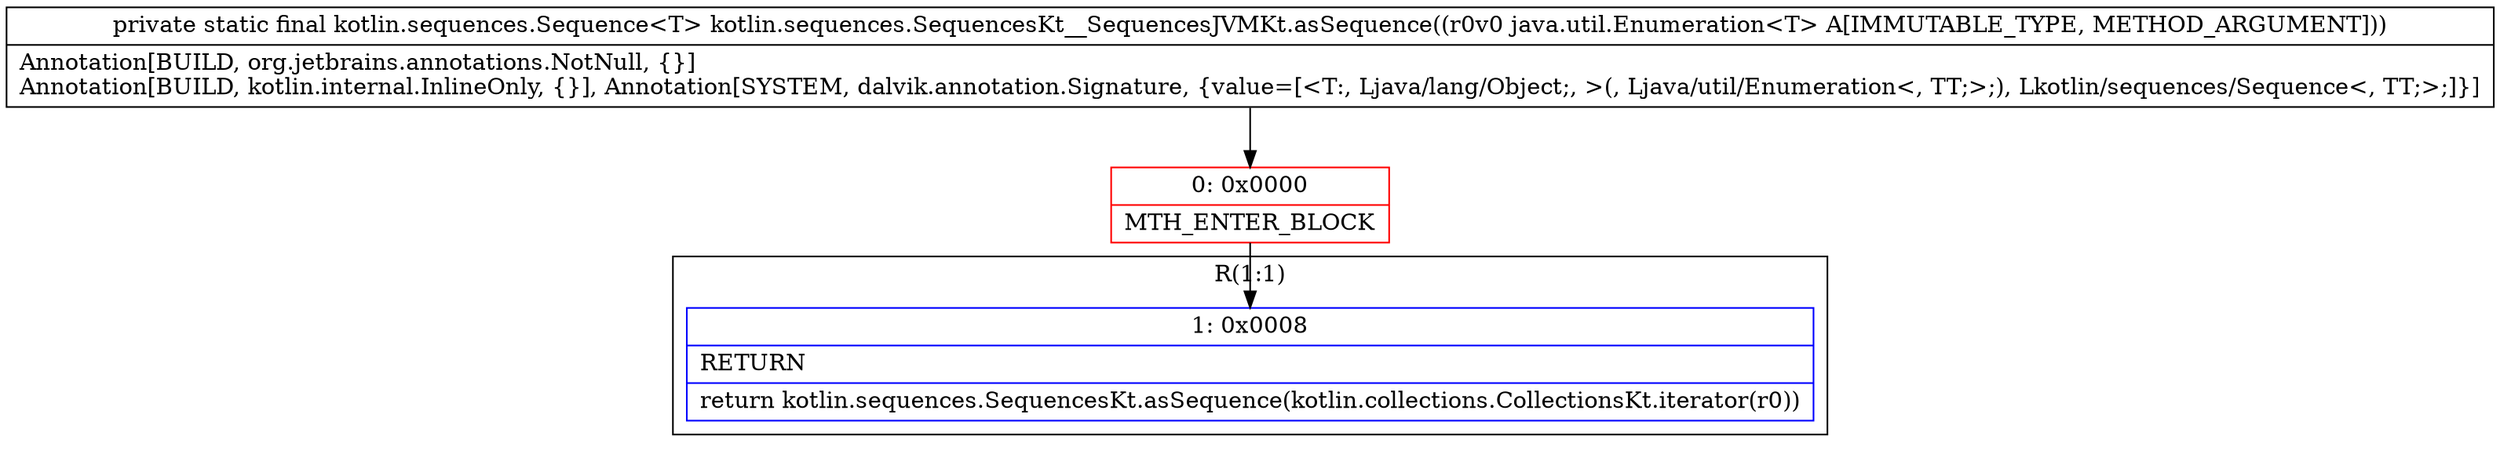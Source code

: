 digraph "CFG forkotlin.sequences.SequencesKt__SequencesJVMKt.asSequence(Ljava\/util\/Enumeration;)Lkotlin\/sequences\/Sequence;" {
subgraph cluster_Region_1454120507 {
label = "R(1:1)";
node [shape=record,color=blue];
Node_1 [shape=record,label="{1\:\ 0x0008|RETURN\l|return kotlin.sequences.SequencesKt.asSequence(kotlin.collections.CollectionsKt.iterator(r0))\l}"];
}
Node_0 [shape=record,color=red,label="{0\:\ 0x0000|MTH_ENTER_BLOCK\l}"];
MethodNode[shape=record,label="{private static final kotlin.sequences.Sequence\<T\> kotlin.sequences.SequencesKt__SequencesJVMKt.asSequence((r0v0 java.util.Enumeration\<T\> A[IMMUTABLE_TYPE, METHOD_ARGUMENT]))  | Annotation[BUILD, org.jetbrains.annotations.NotNull, \{\}]\lAnnotation[BUILD, kotlin.internal.InlineOnly, \{\}], Annotation[SYSTEM, dalvik.annotation.Signature, \{value=[\<T:, Ljava\/lang\/Object;, \>(, Ljava\/util\/Enumeration\<, TT;\>;), Lkotlin\/sequences\/Sequence\<, TT;\>;]\}]\l}"];
MethodNode -> Node_0;
Node_0 -> Node_1;
}


